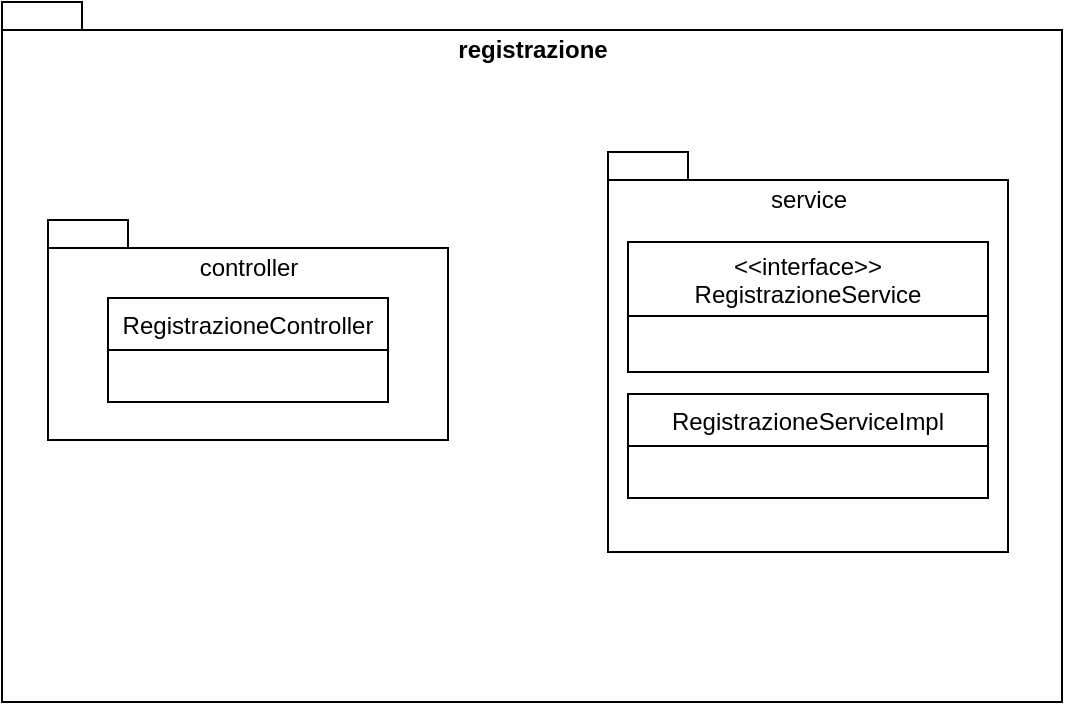 <mxfile version="16.5.1" type="device"><diagram id="Ojs7w1V6xQY32bkjgkW5" name="Pagina-1"><mxGraphModel dx="536" dy="354" grid="1" gridSize="10" guides="1" tooltips="1" connect="1" arrows="1" fold="1" page="1" pageScale="1" pageWidth="583" pageHeight="827" math="0" shadow="0"><root><mxCell id="0"/><mxCell id="1" parent="0"/><mxCell id="AvNQ0-ABRHnGoZSFBm3n-1" value="registrazione" style="shape=folder;fontStyle=1;spacingTop=10;tabWidth=40;tabHeight=14;tabPosition=left;html=1;verticalAlign=top;" parent="1" vertex="1"><mxGeometry x="27" y="250" width="530" height="350" as="geometry"/></mxCell><mxCell id="AvNQ0-ABRHnGoZSFBm3n-2" value="&lt;span style=&quot;font-weight: normal&quot;&gt;controller&lt;/span&gt;" style="shape=folder;fontStyle=1;spacingTop=10;tabWidth=40;tabHeight=14;tabPosition=left;html=1;verticalAlign=top;" parent="1" vertex="1"><mxGeometry x="50" y="359" width="200" height="110" as="geometry"/></mxCell><mxCell id="AvNQ0-ABRHnGoZSFBm3n-5" value="RegistrazioneController" style="swimlane;fontStyle=0;childLayout=stackLayout;horizontal=1;startSize=26;fillColor=none;horizontalStack=0;resizeParent=1;resizeParentMax=0;resizeLast=0;collapsible=1;marginBottom=0;" parent="1" vertex="1"><mxGeometry x="80" y="398" width="140" height="52" as="geometry"/></mxCell><mxCell id="AvNQ0-ABRHnGoZSFBm3n-9" value="&lt;span style=&quot;font-weight: normal&quot;&gt;service&lt;br&gt;&lt;/span&gt;" style="shape=folder;fontStyle=1;spacingTop=10;tabWidth=40;tabHeight=14;tabPosition=left;html=1;verticalAlign=top;" parent="1" vertex="1"><mxGeometry x="330" y="325" width="200" height="200" as="geometry"/></mxCell><mxCell id="AvNQ0-ABRHnGoZSFBm3n-10" value="&lt;&lt;interface&gt;&gt;&#10;RegistrazioneService" style="swimlane;fontStyle=0;childLayout=stackLayout;horizontal=1;startSize=37;fillColor=none;horizontalStack=0;resizeParent=1;resizeParentMax=0;resizeLast=0;collapsible=1;marginBottom=0;" parent="1" vertex="1"><mxGeometry x="340" y="370" width="180" height="65" as="geometry"/></mxCell><mxCell id="AvNQ0-ABRHnGoZSFBm3n-11" value="RegistrazioneServiceImpl" style="swimlane;fontStyle=0;childLayout=stackLayout;horizontal=1;startSize=26;fillColor=none;horizontalStack=0;resizeParent=1;resizeParentMax=0;resizeLast=0;collapsible=1;marginBottom=0;" parent="1" vertex="1"><mxGeometry x="340" y="446" width="180" height="52" as="geometry"/></mxCell></root></mxGraphModel></diagram></mxfile>